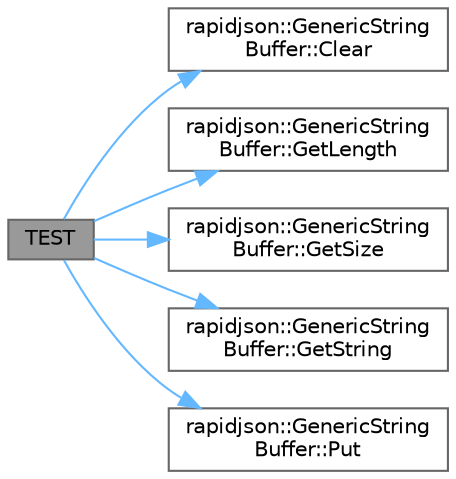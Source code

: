 digraph "TEST"
{
 // LATEX_PDF_SIZE
  bgcolor="transparent";
  edge [fontname=Helvetica,fontsize=10,labelfontname=Helvetica,labelfontsize=10];
  node [fontname=Helvetica,fontsize=10,shape=box,height=0.2,width=0.4];
  rankdir="LR";
  Node1 [id="Node000001",label="TEST",height=0.2,width=0.4,color="gray40", fillcolor="grey60", style="filled", fontcolor="black",tooltip=" "];
  Node1 -> Node2 [id="edge1_Node000001_Node000002",color="steelblue1",style="solid",tooltip=" "];
  Node2 [id="Node000002",label="rapidjson::GenericString\lBuffer::Clear",height=0.2,width=0.4,color="grey40", fillcolor="white", style="filled",URL="$classrapidjson_1_1_generic_string_buffer.html#a614af5a72984c88bd5a65e2bc233d310",tooltip=" "];
  Node1 -> Node3 [id="edge2_Node000001_Node000003",color="steelblue1",style="solid",tooltip=" "];
  Node3 [id="Node000003",label="rapidjson::GenericString\lBuffer::GetLength",height=0.2,width=0.4,color="grey40", fillcolor="white", style="filled",URL="$classrapidjson_1_1_generic_string_buffer.html#a0a114be213152d570a2d9fde7a28fe11",tooltip="Get the length of string in Ch in the string buffer."];
  Node1 -> Node4 [id="edge3_Node000001_Node000004",color="steelblue1",style="solid",tooltip=" "];
  Node4 [id="Node000004",label="rapidjson::GenericString\lBuffer::GetSize",height=0.2,width=0.4,color="grey40", fillcolor="white", style="filled",URL="$classrapidjson_1_1_generic_string_buffer.html#a9d830ec37a4ba0fba3b523c90aaf8b42",tooltip="Get the size of string in bytes in the string buffer."];
  Node1 -> Node5 [id="edge4_Node000001_Node000005",color="steelblue1",style="solid",tooltip=" "];
  Node5 [id="Node000005",label="rapidjson::GenericString\lBuffer::GetString",height=0.2,width=0.4,color="grey40", fillcolor="white", style="filled",URL="$classrapidjson_1_1_generic_string_buffer.html#a138330b64d530a2c35f702d4e207ac2f",tooltip=" "];
  Node1 -> Node6 [id="edge5_Node000001_Node000006",color="steelblue1",style="solid",tooltip=" "];
  Node6 [id="Node000006",label="rapidjson::GenericString\lBuffer::Put",height=0.2,width=0.4,color="grey40", fillcolor="white", style="filled",URL="$classrapidjson_1_1_generic_string_buffer.html#a495081cfdd864623565606daf02f1187",tooltip=" "];
}
